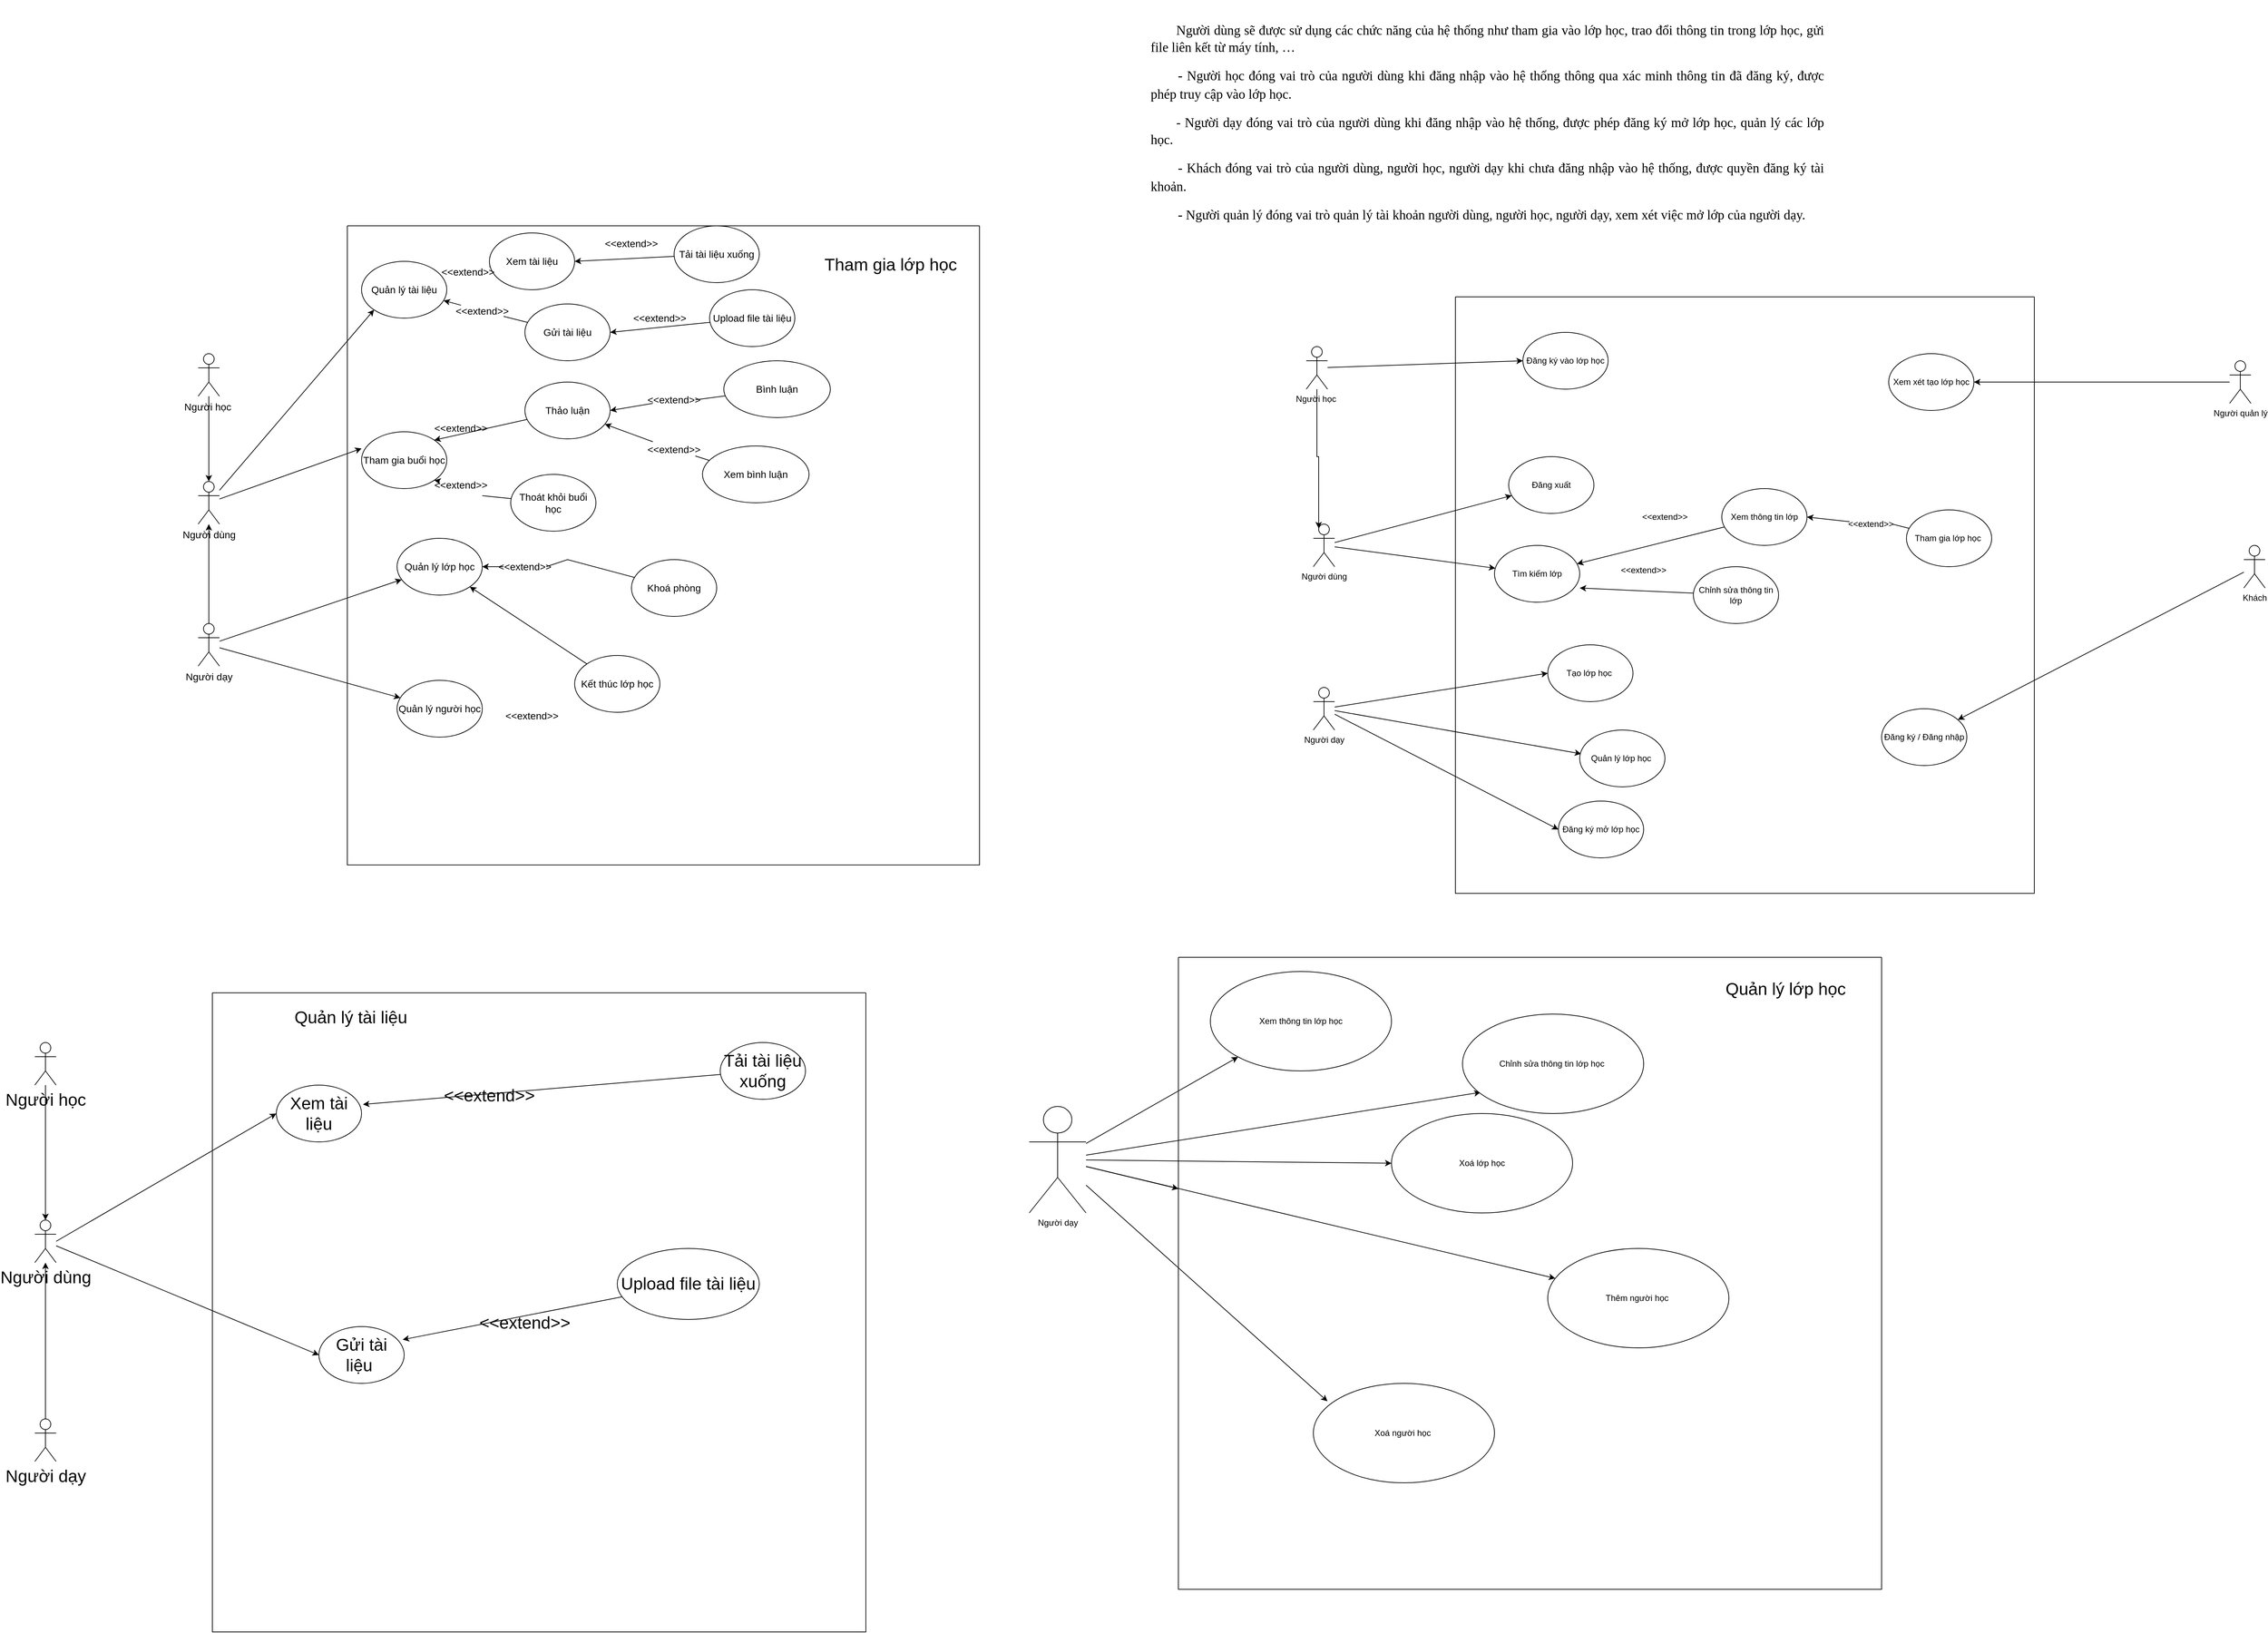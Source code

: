 <mxfile version="20.5.1" type="github">
  <diagram id="9sFnLMpEkX3xwLgNQpGo" name="Page-1">
    <mxGraphModel dx="4540" dy="2387" grid="1" gridSize="10" guides="1" tooltips="1" connect="1" arrows="1" fold="1" page="1" pageScale="1" pageWidth="850" pageHeight="1100" math="0" shadow="0">
      <root>
        <mxCell id="0" />
        <mxCell id="1" parent="0" />
        <mxCell id="EZXSfr5UPJ4AgPNX8Fhg-34" style="edgeStyle=none;rounded=0;orthogonalLoop=1;jettySize=auto;html=1;entryX=0;entryY=0.5;entryDx=0;entryDy=0;fontSize=12;" parent="1" source="EZXSfr5UPJ4AgPNX8Fhg-1" target="EZXSfr5UPJ4AgPNX8Fhg-33" edge="1">
          <mxGeometry relative="1" as="geometry" />
        </mxCell>
        <mxCell id="BPjC_aT4GlZTcpZDbxf9-1" style="edgeStyle=orthogonalEdgeStyle;rounded=0;orthogonalLoop=1;jettySize=auto;html=1;entryX=0.25;entryY=0.1;entryDx=0;entryDy=0;entryPerimeter=0;" edge="1" parent="1" source="EZXSfr5UPJ4AgPNX8Fhg-1" target="EZXSfr5UPJ4AgPNX8Fhg-35">
          <mxGeometry relative="1" as="geometry" />
        </mxCell>
        <mxCell id="EZXSfr5UPJ4AgPNX8Fhg-1" value="Người học&amp;nbsp;" style="shape=umlActor;verticalLabelPosition=bottom;verticalAlign=top;html=1;outlineConnect=0;" parent="1" vertex="1">
          <mxGeometry x="280" y="130" width="30" height="60" as="geometry" />
        </mxCell>
        <mxCell id="EZXSfr5UPJ4AgPNX8Fhg-19" style="rounded=0;orthogonalLoop=1;jettySize=auto;html=1;entryX=0;entryY=0.5;entryDx=0;entryDy=0;" parent="1" source="EZXSfr5UPJ4AgPNX8Fhg-3" target="EZXSfr5UPJ4AgPNX8Fhg-18" edge="1">
          <mxGeometry relative="1" as="geometry" />
        </mxCell>
        <mxCell id="EZXSfr5UPJ4AgPNX8Fhg-20" style="rounded=0;orthogonalLoop=1;jettySize=auto;html=1;entryX=0.017;entryY=0.418;entryDx=0;entryDy=0;entryPerimeter=0;" parent="1" source="EZXSfr5UPJ4AgPNX8Fhg-3" target="EZXSfr5UPJ4AgPNX8Fhg-13" edge="1">
          <mxGeometry relative="1" as="geometry" />
        </mxCell>
        <mxCell id="EZXSfr5UPJ4AgPNX8Fhg-21" style="rounded=0;orthogonalLoop=1;jettySize=auto;html=1;entryX=0;entryY=0.5;entryDx=0;entryDy=0;" parent="1" source="EZXSfr5UPJ4AgPNX8Fhg-3" target="EZXSfr5UPJ4AgPNX8Fhg-5" edge="1">
          <mxGeometry relative="1" as="geometry" />
        </mxCell>
        <mxCell id="EZXSfr5UPJ4AgPNX8Fhg-3" value="Người dạy" style="shape=umlActor;verticalLabelPosition=bottom;verticalAlign=top;html=1;outlineConnect=0;" parent="1" vertex="1">
          <mxGeometry x="290" y="610" width="30" height="60" as="geometry" />
        </mxCell>
        <mxCell id="EZXSfr5UPJ4AgPNX8Fhg-29" style="edgeStyle=none;rounded=0;orthogonalLoop=1;jettySize=auto;html=1;entryX=1;entryY=0.5;entryDx=0;entryDy=0;fontSize=12;" parent="1" source="EZXSfr5UPJ4AgPNX8Fhg-6" target="EZXSfr5UPJ4AgPNX8Fhg-12" edge="1">
          <mxGeometry relative="1" as="geometry" />
        </mxCell>
        <mxCell id="EZXSfr5UPJ4AgPNX8Fhg-6" value="Người quản lý" style="shape=umlActor;verticalLabelPosition=bottom;verticalAlign=top;html=1;outlineConnect=0;" parent="1" vertex="1">
          <mxGeometry x="1580" y="150" width="30" height="60" as="geometry" />
        </mxCell>
        <mxCell id="EZXSfr5UPJ4AgPNX8Fhg-30" style="edgeStyle=none;rounded=0;orthogonalLoop=1;jettySize=auto;html=1;fontSize=12;" parent="1" source="EZXSfr5UPJ4AgPNX8Fhg-7" target="EZXSfr5UPJ4AgPNX8Fhg-14" edge="1">
          <mxGeometry relative="1" as="geometry" />
        </mxCell>
        <mxCell id="EZXSfr5UPJ4AgPNX8Fhg-7" value="Khách" style="shape=umlActor;verticalLabelPosition=bottom;verticalAlign=top;html=1;outlineConnect=0;" parent="1" vertex="1">
          <mxGeometry x="1600" y="410" width="30" height="60" as="geometry" />
        </mxCell>
        <mxCell id="EZXSfr5UPJ4AgPNX8Fhg-8" value="&#xa;&lt;b id=&quot;docs-internal-guid-c53052c6-7fff-33ee-c1e0-3ec148c205f4&quot; style=&quot;font-weight:normal;&quot;&gt;&lt;p style=&quot;line-height:1.284;text-indent: 27pt;text-align: justify;margin-top:12pt;margin-bottom:12pt;&quot; dir=&quot;ltr&quot;&gt;&lt;span style=&quot;font-size: 14pt; font-family: &amp;quot;Times New Roman&amp;quot;; color: rgb(0, 0, 0); background-color: transparent; font-weight: 400; font-style: normal; font-variant: normal; text-decoration: none; vertical-align: baseline;&quot;&gt;Người dùng sẽ được sử dụng các chức năng của hệ thống như tham gia vào lớp học, trao đổi thông tin trong lớp học, gửi file liên kết từ máy tính, …&lt;/span&gt;&lt;/p&gt;&lt;p style=&quot;line-height:1.284;text-indent: 27pt;text-align: justify;margin-top:12pt;margin-bottom:12pt;&quot; dir=&quot;ltr&quot;&gt;&lt;span style=&quot;font-size: 14pt; font-family: &amp;quot;Courier New&amp;quot;; color: rgb(0, 0, 0); background-color: transparent; font-weight: 400; font-style: normal; font-variant: normal; text-decoration: none; vertical-align: baseline;&quot;&gt;-&lt;/span&gt;&lt;span style=&quot;font-size: 7pt; font-family: &amp;quot;Times New Roman&amp;quot;; color: rgb(0, 0, 0); background-color: transparent; font-weight: 400; font-style: normal; font-variant: normal; text-decoration: none; vertical-align: baseline;&quot;&gt; &lt;/span&gt;&lt;span style=&quot;font-size: 14pt; font-family: &amp;quot;Times New Roman&amp;quot;; color: rgb(0, 0, 0); background-color: transparent; font-weight: 400; font-style: normal; font-variant: normal; text-decoration: none; vertical-align: baseline;&quot;&gt;Người học đóng vai trò của người dùng khi đăng nhập vào hệ thống thông qua xác minh thông tin đã đăng ký, được phép truy cập vào lớp học.&lt;/span&gt;&lt;/p&gt;&lt;p style=&quot;line-height:1.284;text-indent: 27pt;text-align: justify;margin-top:12pt;margin-bottom:12pt;&quot; dir=&quot;ltr&quot;&gt;&lt;span style=&quot;font-size: 14pt; font-family: &amp;quot;Times New Roman&amp;quot;; color: rgb(0, 0, 0); background-color: transparent; font-weight: 400; font-style: normal; font-variant: normal; text-decoration: none; vertical-align: baseline;&quot;&gt;- Người dạy đóng vai trò của người dùng khi đăng nhập vào hệ thống, được phép đăng ký mở lớp học, quản lý các lớp học.&lt;/span&gt;&lt;/p&gt;&lt;p style=&quot;line-height:1.284;text-indent: 27pt;text-align: justify;margin-top:12pt;margin-bottom:12pt;&quot; dir=&quot;ltr&quot;&gt;&lt;span style=&quot;font-size: 14pt; font-family: &amp;quot;Courier New&amp;quot;; color: rgb(0, 0, 0); background-color: transparent; font-weight: 400; font-style: normal; font-variant: normal; text-decoration: none; vertical-align: baseline;&quot;&gt;-&lt;/span&gt;&lt;span style=&quot;font-size: 7pt; font-family: &amp;quot;Times New Roman&amp;quot;; color: rgb(0, 0, 0); background-color: transparent; font-weight: 400; font-style: normal; font-variant: normal; text-decoration: none; vertical-align: baseline;&quot;&gt; &lt;/span&gt;&lt;span style=&quot;font-size: 14pt; font-family: &amp;quot;Times New Roman&amp;quot;; color: rgb(0, 0, 0); background-color: transparent; font-weight: 400; font-style: normal; font-variant: normal; text-decoration: none; vertical-align: baseline;&quot;&gt;Khách đóng vai trò của người dùng, người học, người dạy khi chưa đăng nhập vào hệ thống, được quyền đăng ký tài khoản.&lt;/span&gt;&lt;/p&gt;&lt;p style=&quot;line-height:1.284;text-indent: 27pt;text-align: justify;margin-top:12pt;margin-bottom:12pt;&quot; dir=&quot;ltr&quot;&gt;&lt;span style=&quot;font-size: 14pt; font-family: &amp;quot;Courier New&amp;quot;; color: rgb(0, 0, 0); background-color: transparent; font-weight: 400; font-style: normal; font-variant: normal; text-decoration: none; vertical-align: baseline;&quot;&gt;-&lt;/span&gt;&lt;span style=&quot;font-size: 7pt; font-family: &amp;quot;Times New Roman&amp;quot;; color: rgb(0, 0, 0); background-color: transparent; font-weight: 400; font-style: normal; font-variant: normal; text-decoration: none; vertical-align: baseline;&quot;&gt; &lt;/span&gt;&lt;span style=&quot;font-size: 14pt; font-family: &amp;quot;Times New Roman&amp;quot;; color: rgb(0, 0, 0); background-color: transparent; font-weight: 400; font-style: normal; font-variant: normal; text-decoration: none; vertical-align: baseline;&quot;&gt;Người quản lý đóng vai trò quản lý tài khoản người dùng, người học, người dạy, xem xét việc mở lớp của người dạy.&lt;/span&gt;&lt;/p&gt;&lt;/b&gt;&lt;br class=&quot;Apple-interchange-newline&quot;&gt;&#xa;&#xa;" style="text;html=1;strokeColor=none;fillColor=none;align=center;verticalAlign=middle;whiteSpace=wrap;rounded=0;" parent="1" vertex="1">
          <mxGeometry x="60" y="-300" width="950" height="260" as="geometry" />
        </mxCell>
        <mxCell id="EZXSfr5UPJ4AgPNX8Fhg-17" value="&#xa;&#xa;" style="swimlane;startSize=0;" parent="1" vertex="1">
          <mxGeometry x="490" y="60" width="815" height="840" as="geometry" />
        </mxCell>
        <mxCell id="EZXSfr5UPJ4AgPNX8Fhg-18" value="Tạo lớp học&amp;nbsp;" style="ellipse;whiteSpace=wrap;html=1;" parent="EZXSfr5UPJ4AgPNX8Fhg-17" vertex="1">
          <mxGeometry x="130" y="490" width="120" height="80" as="geometry" />
        </mxCell>
        <mxCell id="EZXSfr5UPJ4AgPNX8Fhg-33" value="Đăng ký vào lớp học" style="ellipse;whiteSpace=wrap;html=1;fontSize=12;" parent="EZXSfr5UPJ4AgPNX8Fhg-17" vertex="1">
          <mxGeometry x="95" y="50" width="120" height="80" as="geometry" />
        </mxCell>
        <mxCell id="EZXSfr5UPJ4AgPNX8Fhg-5" value="Đăng ký mở lớp học" style="ellipse;whiteSpace=wrap;html=1;" parent="EZXSfr5UPJ4AgPNX8Fhg-17" vertex="1">
          <mxGeometry x="145" y="710" width="120" height="80" as="geometry" />
        </mxCell>
        <mxCell id="EZXSfr5UPJ4AgPNX8Fhg-13" value="Quản lý lớp học&amp;nbsp;" style="ellipse;whiteSpace=wrap;html=1;" parent="EZXSfr5UPJ4AgPNX8Fhg-17" vertex="1">
          <mxGeometry x="175" y="610" width="120" height="80" as="geometry" />
        </mxCell>
        <mxCell id="EZXSfr5UPJ4AgPNX8Fhg-39" value="Tìm kiếm lớp" style="ellipse;whiteSpace=wrap;html=1;fontSize=12;" parent="EZXSfr5UPJ4AgPNX8Fhg-17" vertex="1">
          <mxGeometry x="55" y="350" width="120" height="80" as="geometry" />
        </mxCell>
        <mxCell id="EZXSfr5UPJ4AgPNX8Fhg-48" style="edgeStyle=none;rounded=0;orthogonalLoop=1;jettySize=auto;html=1;entryX=1;entryY=0.5;entryDx=0;entryDy=0;fontSize=12;startArrow=none;" parent="EZXSfr5UPJ4AgPNX8Fhg-17" source="EZXSfr5UPJ4AgPNX8Fhg-51" target="EZXSfr5UPJ4AgPNX8Fhg-42" edge="1">
          <mxGeometry relative="1" as="geometry" />
        </mxCell>
        <mxCell id="EZXSfr5UPJ4AgPNX8Fhg-40" value="Tham gia lớp học&amp;nbsp;" style="ellipse;whiteSpace=wrap;html=1;fontSize=12;" parent="EZXSfr5UPJ4AgPNX8Fhg-17" vertex="1">
          <mxGeometry x="635" y="300" width="120" height="80" as="geometry" />
        </mxCell>
        <mxCell id="EZXSfr5UPJ4AgPNX8Fhg-46" style="edgeStyle=none;rounded=0;orthogonalLoop=1;jettySize=auto;html=1;fontSize=12;" parent="EZXSfr5UPJ4AgPNX8Fhg-17" source="EZXSfr5UPJ4AgPNX8Fhg-42" target="EZXSfr5UPJ4AgPNX8Fhg-39" edge="1">
          <mxGeometry relative="1" as="geometry" />
        </mxCell>
        <mxCell id="EZXSfr5UPJ4AgPNX8Fhg-42" value="Xem thông tin lớp" style="ellipse;whiteSpace=wrap;html=1;fontSize=12;" parent="EZXSfr5UPJ4AgPNX8Fhg-17" vertex="1">
          <mxGeometry x="375" y="270" width="120" height="80" as="geometry" />
        </mxCell>
        <mxCell id="EZXSfr5UPJ4AgPNX8Fhg-49" value="&amp;lt;&amp;lt;extend&amp;gt;&amp;gt;" style="text;html=1;strokeColor=none;fillColor=none;align=center;verticalAlign=middle;whiteSpace=wrap;rounded=0;fontSize=12;" parent="EZXSfr5UPJ4AgPNX8Fhg-17" vertex="1">
          <mxGeometry x="265" y="295" width="60" height="30" as="geometry" />
        </mxCell>
        <mxCell id="EZXSfr5UPJ4AgPNX8Fhg-12" value="Xem xét tạo lớp học" style="ellipse;whiteSpace=wrap;html=1;" parent="EZXSfr5UPJ4AgPNX8Fhg-17" vertex="1">
          <mxGeometry x="610" y="80" width="120" height="80" as="geometry" />
        </mxCell>
        <mxCell id="EZXSfr5UPJ4AgPNX8Fhg-14" value="Đăng ký / Đăng nhập" style="ellipse;whiteSpace=wrap;html=1;" parent="EZXSfr5UPJ4AgPNX8Fhg-17" vertex="1">
          <mxGeometry x="600" y="580" width="120" height="80" as="geometry" />
        </mxCell>
        <mxCell id="EZXSfr5UPJ4AgPNX8Fhg-51" value="&amp;lt;&amp;lt;extend&amp;gt;&amp;gt;" style="text;html=1;strokeColor=none;fillColor=none;align=center;verticalAlign=middle;whiteSpace=wrap;rounded=0;fontSize=12;" parent="EZXSfr5UPJ4AgPNX8Fhg-17" vertex="1">
          <mxGeometry x="555" y="305" width="60" height="30" as="geometry" />
        </mxCell>
        <mxCell id="EZXSfr5UPJ4AgPNX8Fhg-95" value="" style="edgeStyle=none;rounded=0;orthogonalLoop=1;jettySize=auto;html=1;entryX=1;entryY=0.5;entryDx=0;entryDy=0;fontSize=12;endArrow=none;" parent="EZXSfr5UPJ4AgPNX8Fhg-17" source="EZXSfr5UPJ4AgPNX8Fhg-40" target="EZXSfr5UPJ4AgPNX8Fhg-51" edge="1">
          <mxGeometry relative="1" as="geometry">
            <mxPoint x="1141.463" y="351.22" as="sourcePoint" />
            <mxPoint x="1000" y="330" as="targetPoint" />
          </mxGeometry>
        </mxCell>
        <mxCell id="EZXSfr5UPJ4AgPNX8Fhg-204" style="edgeStyle=none;rounded=0;orthogonalLoop=1;jettySize=auto;html=1;entryX=1;entryY=0.75;entryDx=0;entryDy=0;entryPerimeter=0;fontSize=24;" parent="EZXSfr5UPJ4AgPNX8Fhg-17" source="EZXSfr5UPJ4AgPNX8Fhg-203" target="EZXSfr5UPJ4AgPNX8Fhg-39" edge="1">
          <mxGeometry relative="1" as="geometry" />
        </mxCell>
        <mxCell id="EZXSfr5UPJ4AgPNX8Fhg-203" value="Chỉnh sửa thông tin lớp" style="ellipse;whiteSpace=wrap;html=1;fontSize=12;" parent="EZXSfr5UPJ4AgPNX8Fhg-17" vertex="1">
          <mxGeometry x="335" y="380" width="120" height="80" as="geometry" />
        </mxCell>
        <mxCell id="EZXSfr5UPJ4AgPNX8Fhg-205" value="&amp;lt;&amp;lt;extend&amp;gt;&amp;gt;" style="text;html=1;strokeColor=none;fillColor=none;align=center;verticalAlign=middle;whiteSpace=wrap;rounded=0;fontSize=12;" parent="EZXSfr5UPJ4AgPNX8Fhg-17" vertex="1">
          <mxGeometry x="235" y="370" width="60" height="30" as="geometry" />
        </mxCell>
        <mxCell id="EZXSfr5UPJ4AgPNX8Fhg-208" value="Đăng xuất" style="ellipse;whiteSpace=wrap;html=1;fontSize=12;" parent="EZXSfr5UPJ4AgPNX8Fhg-17" vertex="1">
          <mxGeometry x="75" y="225" width="120" height="80" as="geometry" />
        </mxCell>
        <mxCell id="EZXSfr5UPJ4AgPNX8Fhg-44" style="edgeStyle=none;rounded=0;orthogonalLoop=1;jettySize=auto;html=1;fontSize=12;" parent="1" source="EZXSfr5UPJ4AgPNX8Fhg-35" target="EZXSfr5UPJ4AgPNX8Fhg-39" edge="1">
          <mxGeometry relative="1" as="geometry" />
        </mxCell>
        <mxCell id="EZXSfr5UPJ4AgPNX8Fhg-209" style="edgeStyle=none;rounded=0;orthogonalLoop=1;jettySize=auto;html=1;fontSize=24;" parent="1" source="EZXSfr5UPJ4AgPNX8Fhg-35" target="EZXSfr5UPJ4AgPNX8Fhg-208" edge="1">
          <mxGeometry relative="1" as="geometry" />
        </mxCell>
        <mxCell id="EZXSfr5UPJ4AgPNX8Fhg-35" value="Người dùng" style="shape=umlActor;verticalLabelPosition=bottom;verticalAlign=top;html=1;outlineConnect=0;" parent="1" vertex="1">
          <mxGeometry x="290" y="380" width="30" height="60" as="geometry" />
        </mxCell>
        <mxCell id="EZXSfr5UPJ4AgPNX8Fhg-68" style="edgeStyle=none;rounded=0;orthogonalLoop=1;jettySize=auto;html=1;entryX=0.1;entryY=0.787;entryDx=0;entryDy=0;entryPerimeter=0;fontSize=14;" parent="1" source="EZXSfr5UPJ4AgPNX8Fhg-53" target="EZXSfr5UPJ4AgPNX8Fhg-55" edge="1">
          <mxGeometry relative="1" as="geometry" />
        </mxCell>
        <mxCell id="EZXSfr5UPJ4AgPNX8Fhg-69" style="edgeStyle=none;rounded=0;orthogonalLoop=1;jettySize=auto;html=1;entryX=0;entryY=0.5;entryDx=0;entryDy=0;fontSize=14;" parent="1" source="EZXSfr5UPJ4AgPNX8Fhg-53" target="EZXSfr5UPJ4AgPNX8Fhg-64" edge="1">
          <mxGeometry relative="1" as="geometry" />
        </mxCell>
        <mxCell id="EZXSfr5UPJ4AgPNX8Fhg-70" style="edgeStyle=none;rounded=0;orthogonalLoop=1;jettySize=auto;html=1;entryX=0.078;entryY=0.18;entryDx=0;entryDy=0;entryPerimeter=0;fontSize=14;" parent="1" source="EZXSfr5UPJ4AgPNX8Fhg-53" target="EZXSfr5UPJ4AgPNX8Fhg-65" edge="1">
          <mxGeometry relative="1" as="geometry" />
        </mxCell>
        <mxCell id="EZXSfr5UPJ4AgPNX8Fhg-71" style="edgeStyle=none;rounded=0;orthogonalLoop=1;jettySize=auto;html=1;fontSize=14;" parent="1" source="EZXSfr5UPJ4AgPNX8Fhg-53" target="EZXSfr5UPJ4AgPNX8Fhg-66" edge="1">
          <mxGeometry relative="1" as="geometry" />
        </mxCell>
        <mxCell id="EZXSfr5UPJ4AgPNX8Fhg-180" style="edgeStyle=none;rounded=0;orthogonalLoop=1;jettySize=auto;html=1;fontSize=24;" parent="1" source="EZXSfr5UPJ4AgPNX8Fhg-53" target="EZXSfr5UPJ4AgPNX8Fhg-54" edge="1">
          <mxGeometry relative="1" as="geometry" />
        </mxCell>
        <mxCell id="EZXSfr5UPJ4AgPNX8Fhg-182" style="edgeStyle=none;rounded=0;orthogonalLoop=1;jettySize=auto;html=1;fontSize=24;" parent="1" source="EZXSfr5UPJ4AgPNX8Fhg-53" target="EZXSfr5UPJ4AgPNX8Fhg-181" edge="1">
          <mxGeometry relative="1" as="geometry" />
        </mxCell>
        <mxCell id="EZXSfr5UPJ4AgPNX8Fhg-53" value="Người dạy" style="shape=umlActor;verticalLabelPosition=bottom;verticalAlign=top;html=1;outlineConnect=0;fontSize=12;" parent="1" vertex="1">
          <mxGeometry x="-110" y="1200" width="80" height="150" as="geometry" />
        </mxCell>
        <mxCell id="EZXSfr5UPJ4AgPNX8Fhg-54" value="" style="swimlane;startSize=0;fontSize=12;" parent="1" vertex="1">
          <mxGeometry x="100" y="990" width="990" height="890" as="geometry" />
        </mxCell>
        <mxCell id="EZXSfr5UPJ4AgPNX8Fhg-55" value="Chỉnh sửa thông tin lớp học&amp;nbsp;" style="ellipse;whiteSpace=wrap;html=1;fontSize=12;" parent="EZXSfr5UPJ4AgPNX8Fhg-54" vertex="1">
          <mxGeometry x="400" y="80" width="255" height="140" as="geometry" />
        </mxCell>
        <mxCell id="EZXSfr5UPJ4AgPNX8Fhg-64" value="Xoá lớp học" style="ellipse;whiteSpace=wrap;html=1;fontSize=12;" parent="EZXSfr5UPJ4AgPNX8Fhg-54" vertex="1">
          <mxGeometry x="300" y="220" width="255" height="140" as="geometry" />
        </mxCell>
        <mxCell id="EZXSfr5UPJ4AgPNX8Fhg-65" value="Xoá người học&amp;nbsp;" style="ellipse;whiteSpace=wrap;html=1;fontSize=12;" parent="EZXSfr5UPJ4AgPNX8Fhg-54" vertex="1">
          <mxGeometry x="190" y="600" width="255" height="140" as="geometry" />
        </mxCell>
        <mxCell id="EZXSfr5UPJ4AgPNX8Fhg-66" value="Thêm người học&amp;nbsp;" style="ellipse;whiteSpace=wrap;html=1;fontSize=12;" parent="EZXSfr5UPJ4AgPNX8Fhg-54" vertex="1">
          <mxGeometry x="520" y="410" width="255" height="140" as="geometry" />
        </mxCell>
        <mxCell id="EZXSfr5UPJ4AgPNX8Fhg-150" value="&lt;font style=&quot;font-size: 24px;&quot;&gt;Quản lý lớp học&lt;/font&gt;" style="text;html=1;strokeColor=none;fillColor=none;align=center;verticalAlign=middle;whiteSpace=wrap;rounded=0;fontSize=14;" parent="EZXSfr5UPJ4AgPNX8Fhg-54" vertex="1">
          <mxGeometry x="740" width="230" height="90" as="geometry" />
        </mxCell>
        <mxCell id="EZXSfr5UPJ4AgPNX8Fhg-181" value="Xem thông tin lớp học" style="ellipse;whiteSpace=wrap;html=1;fontSize=12;" parent="EZXSfr5UPJ4AgPNX8Fhg-54" vertex="1">
          <mxGeometry x="45" y="20" width="255" height="140" as="geometry" />
        </mxCell>
        <mxCell id="EZXSfr5UPJ4AgPNX8Fhg-183" style="edgeStyle=none;rounded=0;orthogonalLoop=1;jettySize=auto;html=1;entryX=0.5;entryY=0;entryDx=0;entryDy=0;entryPerimeter=0;fontSize=24;" parent="1" source="EZXSfr5UPJ4AgPNX8Fhg-75" target="EZXSfr5UPJ4AgPNX8Fhg-76" edge="1">
          <mxGeometry relative="1" as="geometry" />
        </mxCell>
        <mxCell id="EZXSfr5UPJ4AgPNX8Fhg-75" value="Người học&amp;nbsp;" style="shape=umlActor;verticalLabelPosition=bottom;verticalAlign=top;html=1;outlineConnect=0;fontSize=14;" parent="1" vertex="1">
          <mxGeometry x="-1280" y="140" width="30" height="60" as="geometry" />
        </mxCell>
        <mxCell id="EZXSfr5UPJ4AgPNX8Fhg-120" style="edgeStyle=none;rounded=0;orthogonalLoop=1;jettySize=auto;html=1;entryX=0;entryY=0.294;entryDx=0;entryDy=0;entryPerimeter=0;fontSize=14;" parent="1" source="EZXSfr5UPJ4AgPNX8Fhg-76" target="EZXSfr5UPJ4AgPNX8Fhg-97" edge="1">
          <mxGeometry relative="1" as="geometry" />
        </mxCell>
        <mxCell id="EZXSfr5UPJ4AgPNX8Fhg-188" style="edgeStyle=none;rounded=0;orthogonalLoop=1;jettySize=auto;html=1;entryX=0;entryY=1;entryDx=0;entryDy=0;fontSize=24;" parent="1" source="EZXSfr5UPJ4AgPNX8Fhg-76" target="EZXSfr5UPJ4AgPNX8Fhg-96" edge="1">
          <mxGeometry relative="1" as="geometry" />
        </mxCell>
        <mxCell id="EZXSfr5UPJ4AgPNX8Fhg-76" value="Người dùng" style="shape=umlActor;verticalLabelPosition=bottom;verticalAlign=top;html=1;outlineConnect=0;fontSize=14;" parent="1" vertex="1">
          <mxGeometry x="-1280" y="320" width="30" height="60" as="geometry" />
        </mxCell>
        <mxCell id="EZXSfr5UPJ4AgPNX8Fhg-118" style="edgeStyle=none;rounded=0;orthogonalLoop=1;jettySize=auto;html=1;fontSize=14;" parent="1" source="EZXSfr5UPJ4AgPNX8Fhg-77" target="EZXSfr5UPJ4AgPNX8Fhg-99" edge="1">
          <mxGeometry relative="1" as="geometry" />
        </mxCell>
        <mxCell id="EZXSfr5UPJ4AgPNX8Fhg-121" style="edgeStyle=none;rounded=0;orthogonalLoop=1;jettySize=auto;html=1;fontSize=14;" parent="1" source="EZXSfr5UPJ4AgPNX8Fhg-77" target="EZXSfr5UPJ4AgPNX8Fhg-98" edge="1">
          <mxGeometry relative="1" as="geometry" />
        </mxCell>
        <mxCell id="EZXSfr5UPJ4AgPNX8Fhg-184" style="edgeStyle=none;rounded=0;orthogonalLoop=1;jettySize=auto;html=1;fontSize=24;" parent="1" source="EZXSfr5UPJ4AgPNX8Fhg-77" target="EZXSfr5UPJ4AgPNX8Fhg-76" edge="1">
          <mxGeometry relative="1" as="geometry" />
        </mxCell>
        <mxCell id="EZXSfr5UPJ4AgPNX8Fhg-77" value="Người dạy" style="shape=umlActor;verticalLabelPosition=bottom;verticalAlign=top;html=1;outlineConnect=0;fontSize=14;" parent="1" vertex="1">
          <mxGeometry x="-1280" y="520" width="30" height="60" as="geometry" />
        </mxCell>
        <mxCell id="EZXSfr5UPJ4AgPNX8Fhg-90" value="" style="swimlane;startSize=0;fontSize=14;" parent="1" vertex="1">
          <mxGeometry x="-1070" y="-40" width="890" height="900" as="geometry" />
        </mxCell>
        <mxCell id="EZXSfr5UPJ4AgPNX8Fhg-96" value="Quản lý tài liệu" style="ellipse;whiteSpace=wrap;html=1;fontSize=14;" parent="EZXSfr5UPJ4AgPNX8Fhg-90" vertex="1">
          <mxGeometry x="20" y="50" width="120" height="80" as="geometry" />
        </mxCell>
        <mxCell id="EZXSfr5UPJ4AgPNX8Fhg-97" value="Tham gia buổi học" style="ellipse;whiteSpace=wrap;html=1;fontSize=14;" parent="EZXSfr5UPJ4AgPNX8Fhg-90" vertex="1">
          <mxGeometry x="20" y="290" width="120" height="80" as="geometry" />
        </mxCell>
        <mxCell id="EZXSfr5UPJ4AgPNX8Fhg-98" value="Quản lý lớp học" style="ellipse;whiteSpace=wrap;html=1;fontSize=14;" parent="EZXSfr5UPJ4AgPNX8Fhg-90" vertex="1">
          <mxGeometry x="70" y="440" width="120" height="80" as="geometry" />
        </mxCell>
        <mxCell id="EZXSfr5UPJ4AgPNX8Fhg-99" value="Quản lý người học" style="ellipse;whiteSpace=wrap;html=1;fontSize=14;" parent="EZXSfr5UPJ4AgPNX8Fhg-90" vertex="1">
          <mxGeometry x="70" y="640" width="120" height="80" as="geometry" />
        </mxCell>
        <mxCell id="EZXSfr5UPJ4AgPNX8Fhg-102" style="edgeStyle=none;rounded=0;orthogonalLoop=1;jettySize=auto;html=1;entryX=1;entryY=1;entryDx=0;entryDy=0;fontSize=14;" parent="EZXSfr5UPJ4AgPNX8Fhg-90" source="EZXSfr5UPJ4AgPNX8Fhg-98" target="EZXSfr5UPJ4AgPNX8Fhg-98" edge="1">
          <mxGeometry relative="1" as="geometry" />
        </mxCell>
        <mxCell id="EZXSfr5UPJ4AgPNX8Fhg-116" style="edgeStyle=none;rounded=0;orthogonalLoop=1;jettySize=auto;html=1;entryX=1;entryY=0;entryDx=0;entryDy=0;fontSize=14;" parent="EZXSfr5UPJ4AgPNX8Fhg-90" source="EZXSfr5UPJ4AgPNX8Fhg-103" target="EZXSfr5UPJ4AgPNX8Fhg-97" edge="1">
          <mxGeometry relative="1" as="geometry" />
        </mxCell>
        <mxCell id="EZXSfr5UPJ4AgPNX8Fhg-103" value="Thảo luận" style="ellipse;whiteSpace=wrap;html=1;fontSize=14;" parent="EZXSfr5UPJ4AgPNX8Fhg-90" vertex="1">
          <mxGeometry x="250" y="220" width="120" height="80" as="geometry" />
        </mxCell>
        <mxCell id="EZXSfr5UPJ4AgPNX8Fhg-117" style="edgeStyle=none;rounded=0;orthogonalLoop=1;jettySize=auto;html=1;entryX=1;entryY=1;entryDx=0;entryDy=0;fontSize=14;startArrow=none;" parent="EZXSfr5UPJ4AgPNX8Fhg-90" source="EZXSfr5UPJ4AgPNX8Fhg-137" target="EZXSfr5UPJ4AgPNX8Fhg-97" edge="1">
          <mxGeometry relative="1" as="geometry" />
        </mxCell>
        <mxCell id="EZXSfr5UPJ4AgPNX8Fhg-104" value="Thoát khỏi buổi học" style="ellipse;whiteSpace=wrap;html=1;fontSize=14;" parent="EZXSfr5UPJ4AgPNX8Fhg-90" vertex="1">
          <mxGeometry x="230" y="350" width="120" height="80" as="geometry" />
        </mxCell>
        <mxCell id="EZXSfr5UPJ4AgPNX8Fhg-129" style="edgeStyle=none;rounded=0;orthogonalLoop=1;jettySize=auto;html=1;entryX=1;entryY=0.5;entryDx=0;entryDy=0;fontSize=14;startArrow=none;" parent="EZXSfr5UPJ4AgPNX8Fhg-90" source="EZXSfr5UPJ4AgPNX8Fhg-136" target="EZXSfr5UPJ4AgPNX8Fhg-103" edge="1">
          <mxGeometry relative="1" as="geometry" />
        </mxCell>
        <mxCell id="EZXSfr5UPJ4AgPNX8Fhg-105" value="Bình luận" style="ellipse;whiteSpace=wrap;html=1;fontSize=14;" parent="EZXSfr5UPJ4AgPNX8Fhg-90" vertex="1">
          <mxGeometry x="530" y="190" width="150" height="80" as="geometry" />
        </mxCell>
        <mxCell id="EZXSfr5UPJ4AgPNX8Fhg-127" style="edgeStyle=none;rounded=0;orthogonalLoop=1;jettySize=auto;html=1;entryX=1;entryY=1;entryDx=0;entryDy=0;fontSize=14;" parent="EZXSfr5UPJ4AgPNX8Fhg-90" source="EZXSfr5UPJ4AgPNX8Fhg-106" target="EZXSfr5UPJ4AgPNX8Fhg-98" edge="1">
          <mxGeometry relative="1" as="geometry" />
        </mxCell>
        <mxCell id="EZXSfr5UPJ4AgPNX8Fhg-106" value="Kết thúc lớp học" style="ellipse;whiteSpace=wrap;html=1;fontSize=14;" parent="EZXSfr5UPJ4AgPNX8Fhg-90" vertex="1">
          <mxGeometry x="320" y="605" width="120" height="80" as="geometry" />
        </mxCell>
        <mxCell id="EZXSfr5UPJ4AgPNX8Fhg-128" style="edgeStyle=none;rounded=0;orthogonalLoop=1;jettySize=auto;html=1;entryX=1;entryY=0.5;entryDx=0;entryDy=0;fontSize=14;startArrow=none;" parent="EZXSfr5UPJ4AgPNX8Fhg-90" source="EZXSfr5UPJ4AgPNX8Fhg-134" target="EZXSfr5UPJ4AgPNX8Fhg-98" edge="1">
          <mxGeometry relative="1" as="geometry" />
        </mxCell>
        <mxCell id="EZXSfr5UPJ4AgPNX8Fhg-107" value="Khoá phòng" style="ellipse;whiteSpace=wrap;html=1;fontSize=14;" parent="EZXSfr5UPJ4AgPNX8Fhg-90" vertex="1">
          <mxGeometry x="400" y="470" width="120" height="80" as="geometry" />
        </mxCell>
        <mxCell id="EZXSfr5UPJ4AgPNX8Fhg-113" style="edgeStyle=none;rounded=0;orthogonalLoop=1;jettySize=auto;html=1;entryX=1;entryY=0.25;entryDx=0;entryDy=0;entryPerimeter=0;fontSize=14;startArrow=none;" parent="EZXSfr5UPJ4AgPNX8Fhg-90" source="EZXSfr5UPJ4AgPNX8Fhg-139" target="EZXSfr5UPJ4AgPNX8Fhg-96" edge="1">
          <mxGeometry relative="1" as="geometry" />
        </mxCell>
        <mxCell id="EZXSfr5UPJ4AgPNX8Fhg-111" value="Xem tài liệu" style="ellipse;whiteSpace=wrap;html=1;fontSize=14;" parent="EZXSfr5UPJ4AgPNX8Fhg-90" vertex="1">
          <mxGeometry x="200" y="10" width="120" height="80" as="geometry" />
        </mxCell>
        <mxCell id="EZXSfr5UPJ4AgPNX8Fhg-114" style="edgeStyle=none;rounded=0;orthogonalLoop=1;jettySize=auto;html=1;fontSize=14;startArrow=none;" parent="EZXSfr5UPJ4AgPNX8Fhg-90" source="EZXSfr5UPJ4AgPNX8Fhg-131" target="EZXSfr5UPJ4AgPNX8Fhg-96" edge="1">
          <mxGeometry relative="1" as="geometry" />
        </mxCell>
        <mxCell id="EZXSfr5UPJ4AgPNX8Fhg-110" value="Gửi tài liệu" style="ellipse;whiteSpace=wrap;html=1;fontSize=14;" parent="EZXSfr5UPJ4AgPNX8Fhg-90" vertex="1">
          <mxGeometry x="250" y="110" width="120" height="80" as="geometry" />
        </mxCell>
        <mxCell id="EZXSfr5UPJ4AgPNX8Fhg-131" value="&amp;lt;&amp;lt;extend&amp;gt;&amp;gt;" style="text;html=1;strokeColor=none;fillColor=none;align=center;verticalAlign=middle;whiteSpace=wrap;rounded=0;fontSize=14;" parent="EZXSfr5UPJ4AgPNX8Fhg-90" vertex="1">
          <mxGeometry x="160" y="105" width="60" height="30" as="geometry" />
        </mxCell>
        <mxCell id="EZXSfr5UPJ4AgPNX8Fhg-132" value="" style="edgeStyle=none;rounded=0;orthogonalLoop=1;jettySize=auto;html=1;fontSize=14;endArrow=none;" parent="EZXSfr5UPJ4AgPNX8Fhg-90" source="EZXSfr5UPJ4AgPNX8Fhg-110" target="EZXSfr5UPJ4AgPNX8Fhg-131" edge="1">
          <mxGeometry relative="1" as="geometry">
            <mxPoint x="-725.928" y="195.515" as="sourcePoint" />
            <mxPoint x="-844.125" y="164.576" as="targetPoint" />
          </mxGeometry>
        </mxCell>
        <mxCell id="EZXSfr5UPJ4AgPNX8Fhg-138" value="&amp;lt;&amp;lt;extend&amp;gt;&amp;gt;" style="text;html=1;strokeColor=none;fillColor=none;align=center;verticalAlign=middle;whiteSpace=wrap;rounded=0;fontSize=14;" parent="EZXSfr5UPJ4AgPNX8Fhg-90" vertex="1">
          <mxGeometry x="130" y="270" width="60" height="30" as="geometry" />
        </mxCell>
        <mxCell id="EZXSfr5UPJ4AgPNX8Fhg-139" value="&amp;lt;&amp;lt;extend&amp;gt;&amp;gt;" style="text;html=1;strokeColor=none;fillColor=none;align=center;verticalAlign=middle;whiteSpace=wrap;rounded=0;fontSize=14;" parent="EZXSfr5UPJ4AgPNX8Fhg-90" vertex="1">
          <mxGeometry x="140" y="50" width="60" height="30" as="geometry" />
        </mxCell>
        <mxCell id="EZXSfr5UPJ4AgPNX8Fhg-141" value="" style="edgeStyle=none;rounded=0;orthogonalLoop=1;jettySize=auto;html=1;entryX=1;entryY=0.25;entryDx=0;entryDy=0;entryPerimeter=0;fontSize=14;endArrow=none;" parent="EZXSfr5UPJ4AgPNX8Fhg-90" source="EZXSfr5UPJ4AgPNX8Fhg-111" target="EZXSfr5UPJ4AgPNX8Fhg-139" edge="1">
          <mxGeometry relative="1" as="geometry">
            <mxPoint x="-778.209" y="119.701" as="sourcePoint" />
            <mxPoint x="-840" y="130" as="targetPoint" />
          </mxGeometry>
        </mxCell>
        <mxCell id="EZXSfr5UPJ4AgPNX8Fhg-137" value="&amp;lt;&amp;lt;extend&amp;gt;&amp;gt;" style="text;html=1;strokeColor=none;fillColor=none;align=center;verticalAlign=middle;whiteSpace=wrap;rounded=0;fontSize=14;" parent="EZXSfr5UPJ4AgPNX8Fhg-90" vertex="1">
          <mxGeometry x="130" y="350" width="60" height="30" as="geometry" />
        </mxCell>
        <mxCell id="EZXSfr5UPJ4AgPNX8Fhg-143" value="" style="edgeStyle=none;rounded=0;orthogonalLoop=1;jettySize=auto;html=1;entryX=1;entryY=1;entryDx=0;entryDy=0;fontSize=14;endArrow=none;" parent="EZXSfr5UPJ4AgPNX8Fhg-90" source="EZXSfr5UPJ4AgPNX8Fhg-104" target="EZXSfr5UPJ4AgPNX8Fhg-137" edge="1">
          <mxGeometry relative="1" as="geometry">
            <mxPoint x="-804.999" y="434.012" as="sourcePoint" />
            <mxPoint x="-857.574" y="418.284" as="targetPoint" />
          </mxGeometry>
        </mxCell>
        <mxCell id="EZXSfr5UPJ4AgPNX8Fhg-136" value="&amp;lt;&amp;lt;extend&amp;gt;&amp;gt;" style="text;html=1;strokeColor=none;fillColor=none;align=center;verticalAlign=middle;whiteSpace=wrap;rounded=0;fontSize=14;" parent="EZXSfr5UPJ4AgPNX8Fhg-90" vertex="1">
          <mxGeometry x="430" y="230" width="60" height="30" as="geometry" />
        </mxCell>
        <mxCell id="EZXSfr5UPJ4AgPNX8Fhg-144" value="" style="edgeStyle=none;rounded=0;orthogonalLoop=1;jettySize=auto;html=1;entryX=1;entryY=0.5;entryDx=0;entryDy=0;fontSize=14;endArrow=none;" parent="EZXSfr5UPJ4AgPNX8Fhg-90" source="EZXSfr5UPJ4AgPNX8Fhg-105" target="EZXSfr5UPJ4AgPNX8Fhg-136" edge="1">
          <mxGeometry relative="1" as="geometry">
            <mxPoint x="-449.633" y="294.417" as="sourcePoint" />
            <mxPoint x="-660" y="310" as="targetPoint" />
          </mxGeometry>
        </mxCell>
        <mxCell id="EZXSfr5UPJ4AgPNX8Fhg-134" value="&amp;lt;&amp;lt;extend&amp;gt;&amp;gt;" style="text;html=1;strokeColor=none;fillColor=none;align=center;verticalAlign=middle;whiteSpace=wrap;rounded=0;fontSize=14;" parent="EZXSfr5UPJ4AgPNX8Fhg-90" vertex="1">
          <mxGeometry x="220" y="465" width="60" height="30" as="geometry" />
        </mxCell>
        <mxCell id="EZXSfr5UPJ4AgPNX8Fhg-146" value="" style="edgeStyle=none;rounded=0;orthogonalLoop=1;jettySize=auto;html=1;entryX=1;entryY=0.5;entryDx=0;entryDy=0;fontSize=14;endArrow=none;" parent="EZXSfr5UPJ4AgPNX8Fhg-90" source="EZXSfr5UPJ4AgPNX8Fhg-107" target="EZXSfr5UPJ4AgPNX8Fhg-134" edge="1">
          <mxGeometry relative="1" as="geometry">
            <mxPoint x="-704.895" y="676.146" as="sourcePoint" />
            <mxPoint x="-820" y="710" as="targetPoint" />
            <Array as="points">
              <mxPoint x="310" y="470" />
            </Array>
          </mxGeometry>
        </mxCell>
        <mxCell id="EZXSfr5UPJ4AgPNX8Fhg-147" value="&amp;lt;&amp;lt;extend&amp;gt;&amp;gt;" style="text;html=1;strokeColor=none;fillColor=none;align=center;verticalAlign=middle;whiteSpace=wrap;rounded=0;fontSize=14;" parent="EZXSfr5UPJ4AgPNX8Fhg-90" vertex="1">
          <mxGeometry x="230" y="675" width="60" height="30" as="geometry" />
        </mxCell>
        <mxCell id="EZXSfr5UPJ4AgPNX8Fhg-153" value="&lt;font style=&quot;font-size: 24px;&quot;&gt;Tham gia lớp học&lt;/font&gt;" style="text;html=1;strokeColor=none;fillColor=none;align=center;verticalAlign=middle;whiteSpace=wrap;rounded=0;fontSize=14;" parent="EZXSfr5UPJ4AgPNX8Fhg-90" vertex="1">
          <mxGeometry x="650" y="10" width="230" height="90" as="geometry" />
        </mxCell>
        <mxCell id="EZXSfr5UPJ4AgPNX8Fhg-187" style="edgeStyle=none;rounded=0;orthogonalLoop=1;jettySize=auto;html=1;entryX=0;entryY=0.5;entryDx=0;entryDy=0;fontSize=24;" parent="EZXSfr5UPJ4AgPNX8Fhg-90" source="EZXSfr5UPJ4AgPNX8Fhg-96" target="EZXSfr5UPJ4AgPNX8Fhg-96" edge="1">
          <mxGeometry relative="1" as="geometry" />
        </mxCell>
        <mxCell id="EZXSfr5UPJ4AgPNX8Fhg-190" style="edgeStyle=none;rounded=0;orthogonalLoop=1;jettySize=auto;html=1;fontSize=24;startArrow=none;" parent="EZXSfr5UPJ4AgPNX8Fhg-90" source="EZXSfr5UPJ4AgPNX8Fhg-191" target="EZXSfr5UPJ4AgPNX8Fhg-103" edge="1">
          <mxGeometry relative="1" as="geometry" />
        </mxCell>
        <mxCell id="EZXSfr5UPJ4AgPNX8Fhg-189" value="Xem bình luận" style="ellipse;whiteSpace=wrap;html=1;fontSize=14;" parent="EZXSfr5UPJ4AgPNX8Fhg-90" vertex="1">
          <mxGeometry x="500" y="310" width="150" height="80" as="geometry" />
        </mxCell>
        <mxCell id="EZXSfr5UPJ4AgPNX8Fhg-191" value="&amp;lt;&amp;lt;extend&amp;gt;&amp;gt;" style="text;html=1;strokeColor=none;fillColor=none;align=center;verticalAlign=middle;whiteSpace=wrap;rounded=0;fontSize=14;" parent="EZXSfr5UPJ4AgPNX8Fhg-90" vertex="1">
          <mxGeometry x="430" y="300" width="60" height="30" as="geometry" />
        </mxCell>
        <mxCell id="EZXSfr5UPJ4AgPNX8Fhg-192" value="" style="edgeStyle=none;rounded=0;orthogonalLoop=1;jettySize=auto;html=1;fontSize=24;endArrow=none;" parent="EZXSfr5UPJ4AgPNX8Fhg-90" source="EZXSfr5UPJ4AgPNX8Fhg-189" target="EZXSfr5UPJ4AgPNX8Fhg-191" edge="1">
          <mxGeometry relative="1" as="geometry">
            <mxPoint x="-558.388" y="298.621" as="sourcePoint" />
            <mxPoint x="-706.538" y="248.157" as="targetPoint" />
          </mxGeometry>
        </mxCell>
        <mxCell id="EZXSfr5UPJ4AgPNX8Fhg-197" style="edgeStyle=none;rounded=0;orthogonalLoop=1;jettySize=auto;html=1;entryX=1;entryY=0.5;entryDx=0;entryDy=0;fontSize=24;" parent="EZXSfr5UPJ4AgPNX8Fhg-90" source="EZXSfr5UPJ4AgPNX8Fhg-195" target="EZXSfr5UPJ4AgPNX8Fhg-111" edge="1">
          <mxGeometry relative="1" as="geometry" />
        </mxCell>
        <mxCell id="EZXSfr5UPJ4AgPNX8Fhg-195" value="Tải tài liệu xuống" style="ellipse;whiteSpace=wrap;html=1;fontSize=14;" parent="EZXSfr5UPJ4AgPNX8Fhg-90" vertex="1">
          <mxGeometry x="460" width="120" height="80" as="geometry" />
        </mxCell>
        <mxCell id="EZXSfr5UPJ4AgPNX8Fhg-200" style="edgeStyle=none;rounded=0;orthogonalLoop=1;jettySize=auto;html=1;entryX=1;entryY=0.5;entryDx=0;entryDy=0;fontSize=24;" parent="EZXSfr5UPJ4AgPNX8Fhg-90" source="EZXSfr5UPJ4AgPNX8Fhg-196" target="EZXSfr5UPJ4AgPNX8Fhg-110" edge="1">
          <mxGeometry relative="1" as="geometry" />
        </mxCell>
        <mxCell id="EZXSfr5UPJ4AgPNX8Fhg-196" value="Upload file tài liệu" style="ellipse;whiteSpace=wrap;html=1;fontSize=14;" parent="EZXSfr5UPJ4AgPNX8Fhg-90" vertex="1">
          <mxGeometry x="510" y="90" width="120" height="80" as="geometry" />
        </mxCell>
        <mxCell id="EZXSfr5UPJ4AgPNX8Fhg-198" value="&amp;lt;&amp;lt;extend&amp;gt;&amp;gt;" style="text;html=1;strokeColor=none;fillColor=none;align=center;verticalAlign=middle;whiteSpace=wrap;rounded=0;fontSize=14;" parent="EZXSfr5UPJ4AgPNX8Fhg-90" vertex="1">
          <mxGeometry x="370" y="10" width="60" height="30" as="geometry" />
        </mxCell>
        <mxCell id="EZXSfr5UPJ4AgPNX8Fhg-199" value="&amp;lt;&amp;lt;extend&amp;gt;&amp;gt;" style="text;html=1;strokeColor=none;fillColor=none;align=center;verticalAlign=middle;whiteSpace=wrap;rounded=0;fontSize=14;" parent="EZXSfr5UPJ4AgPNX8Fhg-90" vertex="1">
          <mxGeometry x="410" y="115" width="60" height="30" as="geometry" />
        </mxCell>
        <mxCell id="EZXSfr5UPJ4AgPNX8Fhg-160" style="edgeStyle=none;rounded=0;orthogonalLoop=1;jettySize=auto;html=1;entryX=0.5;entryY=0;entryDx=0;entryDy=0;entryPerimeter=0;fontSize=24;" parent="1" source="EZXSfr5UPJ4AgPNX8Fhg-154" target="EZXSfr5UPJ4AgPNX8Fhg-155" edge="1">
          <mxGeometry relative="1" as="geometry" />
        </mxCell>
        <mxCell id="EZXSfr5UPJ4AgPNX8Fhg-154" value="Người học" style="shape=umlActor;verticalLabelPosition=bottom;verticalAlign=top;html=1;outlineConnect=0;fontSize=24;" parent="1" vertex="1">
          <mxGeometry x="-1510" y="1110" width="30" height="60" as="geometry" />
        </mxCell>
        <mxCell id="EZXSfr5UPJ4AgPNX8Fhg-166" style="edgeStyle=none;rounded=0;orthogonalLoop=1;jettySize=auto;html=1;entryX=0;entryY=0.5;entryDx=0;entryDy=0;fontSize=24;" parent="1" target="EZXSfr5UPJ4AgPNX8Fhg-162" edge="1">
          <mxGeometry relative="1" as="geometry">
            <mxPoint x="-1480" y="1390" as="sourcePoint" />
          </mxGeometry>
        </mxCell>
        <mxCell id="EZXSfr5UPJ4AgPNX8Fhg-167" style="edgeStyle=none;rounded=0;orthogonalLoop=1;jettySize=auto;html=1;entryX=0;entryY=0.5;entryDx=0;entryDy=0;fontSize=24;" parent="1" source="EZXSfr5UPJ4AgPNX8Fhg-155" target="EZXSfr5UPJ4AgPNX8Fhg-163" edge="1">
          <mxGeometry relative="1" as="geometry" />
        </mxCell>
        <mxCell id="EZXSfr5UPJ4AgPNX8Fhg-155" value="Người dùng" style="shape=umlActor;verticalLabelPosition=bottom;verticalAlign=top;html=1;outlineConnect=0;fontSize=24;" parent="1" vertex="1">
          <mxGeometry x="-1510" y="1360" width="30" height="60" as="geometry" />
        </mxCell>
        <mxCell id="EZXSfr5UPJ4AgPNX8Fhg-161" style="edgeStyle=none;rounded=0;orthogonalLoop=1;jettySize=auto;html=1;fontSize=24;" parent="1" source="EZXSfr5UPJ4AgPNX8Fhg-156" target="EZXSfr5UPJ4AgPNX8Fhg-155" edge="1">
          <mxGeometry relative="1" as="geometry" />
        </mxCell>
        <mxCell id="EZXSfr5UPJ4AgPNX8Fhg-156" value="Người dạy" style="shape=umlActor;verticalLabelPosition=bottom;verticalAlign=top;html=1;outlineConnect=0;fontSize=24;" parent="1" vertex="1">
          <mxGeometry x="-1510" y="1640" width="30" height="60" as="geometry" />
        </mxCell>
        <mxCell id="EZXSfr5UPJ4AgPNX8Fhg-157" value="" style="swimlane;startSize=0;fontSize=24;" parent="1" vertex="1">
          <mxGeometry x="-1260" y="1040" width="920" height="900" as="geometry" />
        </mxCell>
        <mxCell id="EZXSfr5UPJ4AgPNX8Fhg-162" value="Xem tài liệu" style="ellipse;whiteSpace=wrap;html=1;fontSize=24;" parent="EZXSfr5UPJ4AgPNX8Fhg-157" vertex="1">
          <mxGeometry x="90" y="130" width="120" height="80" as="geometry" />
        </mxCell>
        <mxCell id="EZXSfr5UPJ4AgPNX8Fhg-163" value="Gửi tài liệu&amp;nbsp;" style="ellipse;whiteSpace=wrap;html=1;fontSize=24;" parent="EZXSfr5UPJ4AgPNX8Fhg-157" vertex="1">
          <mxGeometry x="150" y="470" width="120" height="80" as="geometry" />
        </mxCell>
        <mxCell id="EZXSfr5UPJ4AgPNX8Fhg-168" style="edgeStyle=none;rounded=0;orthogonalLoop=1;jettySize=auto;html=1;entryX=1.017;entryY=0.34;entryDx=0;entryDy=0;entryPerimeter=0;fontSize=24;" parent="EZXSfr5UPJ4AgPNX8Fhg-157" source="EZXSfr5UPJ4AgPNX8Fhg-164" target="EZXSfr5UPJ4AgPNX8Fhg-162" edge="1">
          <mxGeometry relative="1" as="geometry" />
        </mxCell>
        <mxCell id="EZXSfr5UPJ4AgPNX8Fhg-164" value="Tải tài liệu xuống" style="ellipse;whiteSpace=wrap;html=1;fontSize=24;" parent="EZXSfr5UPJ4AgPNX8Fhg-157" vertex="1">
          <mxGeometry x="715" y="70" width="120" height="80" as="geometry" />
        </mxCell>
        <mxCell id="EZXSfr5UPJ4AgPNX8Fhg-169" style="edgeStyle=none;rounded=0;orthogonalLoop=1;jettySize=auto;html=1;entryX=0.983;entryY=0.23;entryDx=0;entryDy=0;entryPerimeter=0;fontSize=24;" parent="EZXSfr5UPJ4AgPNX8Fhg-157" source="EZXSfr5UPJ4AgPNX8Fhg-165" target="EZXSfr5UPJ4AgPNX8Fhg-163" edge="1">
          <mxGeometry relative="1" as="geometry" />
        </mxCell>
        <mxCell id="EZXSfr5UPJ4AgPNX8Fhg-165" value="Upload file tài liệu" style="ellipse;whiteSpace=wrap;html=1;fontSize=24;" parent="EZXSfr5UPJ4AgPNX8Fhg-157" vertex="1">
          <mxGeometry x="570" y="360" width="200" height="100" as="geometry" />
        </mxCell>
        <mxCell id="EZXSfr5UPJ4AgPNX8Fhg-171" value="&amp;lt;&amp;lt;extend&amp;gt;&amp;gt;" style="text;html=1;strokeColor=none;fillColor=none;align=center;verticalAlign=middle;whiteSpace=wrap;rounded=0;fontSize=24;" parent="EZXSfr5UPJ4AgPNX8Fhg-157" vertex="1">
          <mxGeometry x="360" y="130" width="60" height="30" as="geometry" />
        </mxCell>
        <mxCell id="EZXSfr5UPJ4AgPNX8Fhg-172" value="&amp;lt;&amp;lt;extend&amp;gt;&amp;gt;" style="text;html=1;strokeColor=none;fillColor=none;align=center;verticalAlign=middle;whiteSpace=wrap;rounded=0;fontSize=24;" parent="EZXSfr5UPJ4AgPNX8Fhg-157" vertex="1">
          <mxGeometry x="410" y="450" width="60" height="30" as="geometry" />
        </mxCell>
        <mxCell id="EZXSfr5UPJ4AgPNX8Fhg-174" value="&lt;font style=&quot;font-size: 24px;&quot;&gt;Quản lý tài liệu&lt;/font&gt;" style="text;html=1;strokeColor=none;fillColor=none;align=center;verticalAlign=middle;whiteSpace=wrap;rounded=0;fontSize=14;" parent="EZXSfr5UPJ4AgPNX8Fhg-157" vertex="1">
          <mxGeometry x="80" y="-10" width="230" height="90" as="geometry" />
        </mxCell>
      </root>
    </mxGraphModel>
  </diagram>
</mxfile>
